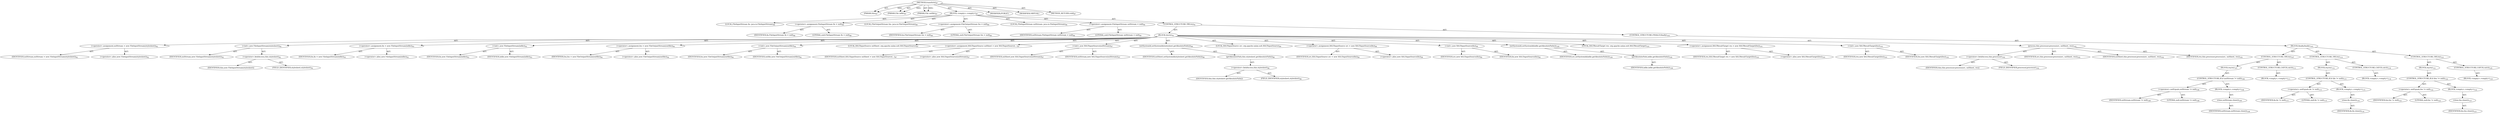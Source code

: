 digraph "transform" {  
"111669149698" [label = <(METHOD,transform)<SUB>87</SUB>> ]
"115964116995" [label = <(PARAM,this)<SUB>87</SUB>> ]
"115964116996" [label = <(PARAM,File infile)<SUB>87</SUB>> ]
"115964116997" [label = <(PARAM,File outfile)<SUB>87</SUB>> ]
"25769803778" [label = <(BLOCK,&lt;empty&gt;,&lt;empty&gt;)<SUB>87</SUB>> ]
"94489280512" [label = <(LOCAL,FileInputStream fis: java.io.FileInputStream)<SUB>88</SUB>> ]
"30064771077" [label = <(&lt;operator&gt;.assignment,FileInputStream fis = null)<SUB>88</SUB>> ]
"68719476740" [label = <(IDENTIFIER,fis,FileInputStream fis = null)<SUB>88</SUB>> ]
"90194313216" [label = <(LITERAL,null,FileInputStream fis = null)<SUB>88</SUB>> ]
"94489280513" [label = <(LOCAL,FileOutputStream fos: java.io.FileOutputStream)<SUB>89</SUB>> ]
"30064771078" [label = <(&lt;operator&gt;.assignment,FileOutputStream fos = null)<SUB>89</SUB>> ]
"68719476741" [label = <(IDENTIFIER,fos,FileOutputStream fos = null)<SUB>89</SUB>> ]
"90194313217" [label = <(LITERAL,null,FileOutputStream fos = null)<SUB>89</SUB>> ]
"94489280514" [label = <(LOCAL,FileInputStream xslStream: java.io.FileInputStream)<SUB>90</SUB>> ]
"30064771079" [label = <(&lt;operator&gt;.assignment,FileInputStream xslStream = null)<SUB>90</SUB>> ]
"68719476742" [label = <(IDENTIFIER,xslStream,FileInputStream xslStream = null)<SUB>90</SUB>> ]
"90194313218" [label = <(LITERAL,null,FileInputStream xslStream = null)<SUB>90</SUB>> ]
"47244640256" [label = <(CONTROL_STRUCTURE,TRY,try)<SUB>91</SUB>> ]
"25769803779" [label = <(BLOCK,try,try)<SUB>91</SUB>> ]
"30064771080" [label = <(&lt;operator&gt;.assignment,xslStream = new FileInputStream(stylesheet))<SUB>92</SUB>> ]
"68719476743" [label = <(IDENTIFIER,xslStream,xslStream = new FileInputStream(stylesheet))<SUB>92</SUB>> ]
"30064771081" [label = <(&lt;operator&gt;.alloc,new FileInputStream(stylesheet))<SUB>92</SUB>> ]
"30064771082" [label = <(&lt;init&gt;,new FileInputStream(stylesheet))<SUB>92</SUB>> ]
"68719476744" [label = <(IDENTIFIER,xslStream,new FileInputStream(stylesheet))<SUB>92</SUB>> ]
"30064771083" [label = <(&lt;operator&gt;.fieldAccess,this.stylesheet)<SUB>92</SUB>> ]
"68719476745" [label = <(IDENTIFIER,this,new FileInputStream(stylesheet))> ]
"55834574850" [label = <(FIELD_IDENTIFIER,stylesheet,stylesheet)<SUB>92</SUB>> ]
"30064771084" [label = <(&lt;operator&gt;.assignment,fis = new FileInputStream(infile))<SUB>93</SUB>> ]
"68719476746" [label = <(IDENTIFIER,fis,fis = new FileInputStream(infile))<SUB>93</SUB>> ]
"30064771085" [label = <(&lt;operator&gt;.alloc,new FileInputStream(infile))<SUB>93</SUB>> ]
"30064771086" [label = <(&lt;init&gt;,new FileInputStream(infile))<SUB>93</SUB>> ]
"68719476747" [label = <(IDENTIFIER,fis,new FileInputStream(infile))<SUB>93</SUB>> ]
"68719476748" [label = <(IDENTIFIER,infile,new FileInputStream(infile))<SUB>93</SUB>> ]
"30064771087" [label = <(&lt;operator&gt;.assignment,fos = new FileOutputStream(outfile))<SUB>94</SUB>> ]
"68719476749" [label = <(IDENTIFIER,fos,fos = new FileOutputStream(outfile))<SUB>94</SUB>> ]
"30064771088" [label = <(&lt;operator&gt;.alloc,new FileOutputStream(outfile))<SUB>94</SUB>> ]
"30064771089" [label = <(&lt;init&gt;,new FileOutputStream(outfile))<SUB>94</SUB>> ]
"68719476750" [label = <(IDENTIFIER,fos,new FileOutputStream(outfile))<SUB>94</SUB>> ]
"68719476751" [label = <(IDENTIFIER,outfile,new FileOutputStream(outfile))<SUB>94</SUB>> ]
"94489280515" [label = <(LOCAL,XSLTInputSource xslSheet: org.apache.xalan.xslt.XSLTInputSource)<SUB>97</SUB>> ]
"30064771090" [label = <(&lt;operator&gt;.assignment,XSLTInputSource xslSheet = new XSLTInputSource(...)<SUB>97</SUB>> ]
"68719476752" [label = <(IDENTIFIER,xslSheet,XSLTInputSource xslSheet = new XSLTInputSource(...)<SUB>97</SUB>> ]
"30064771091" [label = <(&lt;operator&gt;.alloc,new XSLTInputSource(xslStream))<SUB>97</SUB>> ]
"30064771092" [label = <(&lt;init&gt;,new XSLTInputSource(xslStream))<SUB>97</SUB>> ]
"68719476753" [label = <(IDENTIFIER,xslSheet,new XSLTInputSource(xslStream))<SUB>97</SUB>> ]
"68719476754" [label = <(IDENTIFIER,xslStream,new XSLTInputSource(xslStream))<SUB>97</SUB>> ]
"30064771093" [label = <(setSystemId,setSystemId(stylesheet.getAbsolutePath()))<SUB>98</SUB>> ]
"68719476755" [label = <(IDENTIFIER,xslSheet,setSystemId(stylesheet.getAbsolutePath()))<SUB>98</SUB>> ]
"30064771094" [label = <(getAbsolutePath,this.stylesheet.getAbsolutePath())<SUB>98</SUB>> ]
"30064771095" [label = <(&lt;operator&gt;.fieldAccess,this.stylesheet)<SUB>98</SUB>> ]
"68719476756" [label = <(IDENTIFIER,this,this.stylesheet.getAbsolutePath())> ]
"55834574851" [label = <(FIELD_IDENTIFIER,stylesheet,stylesheet)<SUB>98</SUB>> ]
"94489280516" [label = <(LOCAL,XSLTInputSource src: org.apache.xalan.xslt.XSLTInputSource)<SUB>99</SUB>> ]
"30064771096" [label = <(&lt;operator&gt;.assignment,XSLTInputSource src = new XSLTInputSource(fis))<SUB>99</SUB>> ]
"68719476757" [label = <(IDENTIFIER,src,XSLTInputSource src = new XSLTInputSource(fis))<SUB>99</SUB>> ]
"30064771097" [label = <(&lt;operator&gt;.alloc,new XSLTInputSource(fis))<SUB>99</SUB>> ]
"30064771098" [label = <(&lt;init&gt;,new XSLTInputSource(fis))<SUB>99</SUB>> ]
"68719476758" [label = <(IDENTIFIER,src,new XSLTInputSource(fis))<SUB>99</SUB>> ]
"68719476759" [label = <(IDENTIFIER,fis,new XSLTInputSource(fis))<SUB>99</SUB>> ]
"30064771099" [label = <(setSystemId,setSystemId(infile.getAbsolutePath()))<SUB>100</SUB>> ]
"68719476760" [label = <(IDENTIFIER,src,setSystemId(infile.getAbsolutePath()))<SUB>100</SUB>> ]
"30064771100" [label = <(getAbsolutePath,infile.getAbsolutePath())<SUB>100</SUB>> ]
"68719476761" [label = <(IDENTIFIER,infile,infile.getAbsolutePath())<SUB>100</SUB>> ]
"94489280517" [label = <(LOCAL,XSLTResultTarget res: org.apache.xalan.xslt.XSLTResultTarget)<SUB>101</SUB>> ]
"30064771101" [label = <(&lt;operator&gt;.assignment,XSLTResultTarget res = new XSLTResultTarget(fos))<SUB>101</SUB>> ]
"68719476762" [label = <(IDENTIFIER,res,XSLTResultTarget res = new XSLTResultTarget(fos))<SUB>101</SUB>> ]
"30064771102" [label = <(&lt;operator&gt;.alloc,new XSLTResultTarget(fos))<SUB>101</SUB>> ]
"30064771103" [label = <(&lt;init&gt;,new XSLTResultTarget(fos))<SUB>101</SUB>> ]
"68719476763" [label = <(IDENTIFIER,res,new XSLTResultTarget(fos))<SUB>101</SUB>> ]
"68719476764" [label = <(IDENTIFIER,fos,new XSLTResultTarget(fos))<SUB>101</SUB>> ]
"30064771104" [label = <(process,this.processor.process(src, xslSheet, res))<SUB>102</SUB>> ]
"30064771105" [label = <(&lt;operator&gt;.fieldAccess,this.processor)<SUB>102</SUB>> ]
"68719476765" [label = <(IDENTIFIER,this,this.processor.process(src, xslSheet, res))> ]
"55834574852" [label = <(FIELD_IDENTIFIER,processor,processor)<SUB>102</SUB>> ]
"68719476766" [label = <(IDENTIFIER,src,this.processor.process(src, xslSheet, res))<SUB>102</SUB>> ]
"68719476767" [label = <(IDENTIFIER,xslSheet,this.processor.process(src, xslSheet, res))<SUB>102</SUB>> ]
"68719476768" [label = <(IDENTIFIER,res,this.processor.process(src, xslSheet, res))<SUB>102</SUB>> ]
"47244640257" [label = <(CONTROL_STRUCTURE,FINALLY,finally)<SUB>103</SUB>> ]
"25769803780" [label = <(BLOCK,finally,finally)<SUB>103</SUB>> ]
"47244640258" [label = <(CONTROL_STRUCTURE,TRY,try)<SUB>107</SUB>> ]
"25769803781" [label = <(BLOCK,try,try)<SUB>107</SUB>> ]
"47244640259" [label = <(CONTROL_STRUCTURE,IF,if (xslStream != null))<SUB>108</SUB>> ]
"30064771106" [label = <(&lt;operator&gt;.notEquals,xslStream != null)<SUB>108</SUB>> ]
"68719476769" [label = <(IDENTIFIER,xslStream,xslStream != null)<SUB>108</SUB>> ]
"90194313219" [label = <(LITERAL,null,xslStream != null)<SUB>108</SUB>> ]
"25769803782" [label = <(BLOCK,&lt;empty&gt;,&lt;empty&gt;)<SUB>108</SUB>> ]
"30064771107" [label = <(close,xslStream.close())<SUB>109</SUB>> ]
"68719476770" [label = <(IDENTIFIER,xslStream,xslStream.close())<SUB>109</SUB>> ]
"47244640260" [label = <(CONTROL_STRUCTURE,CATCH,catch)<SUB>111</SUB>> ]
"25769803783" [label = <(BLOCK,&lt;empty&gt;,&lt;empty&gt;)<SUB>111</SUB>> ]
"47244640261" [label = <(CONTROL_STRUCTURE,TRY,try)<SUB>114</SUB>> ]
"25769803784" [label = <(BLOCK,try,try)<SUB>114</SUB>> ]
"47244640262" [label = <(CONTROL_STRUCTURE,IF,if (fis != null))<SUB>115</SUB>> ]
"30064771108" [label = <(&lt;operator&gt;.notEquals,fis != null)<SUB>115</SUB>> ]
"68719476771" [label = <(IDENTIFIER,fis,fis != null)<SUB>115</SUB>> ]
"90194313220" [label = <(LITERAL,null,fis != null)<SUB>115</SUB>> ]
"25769803785" [label = <(BLOCK,&lt;empty&gt;,&lt;empty&gt;)<SUB>115</SUB>> ]
"30064771109" [label = <(close,fis.close())<SUB>116</SUB>> ]
"68719476772" [label = <(IDENTIFIER,fis,fis.close())<SUB>116</SUB>> ]
"47244640263" [label = <(CONTROL_STRUCTURE,CATCH,catch)<SUB>118</SUB>> ]
"25769803786" [label = <(BLOCK,&lt;empty&gt;,&lt;empty&gt;)<SUB>118</SUB>> ]
"47244640264" [label = <(CONTROL_STRUCTURE,TRY,try)<SUB>121</SUB>> ]
"25769803787" [label = <(BLOCK,try,try)<SUB>121</SUB>> ]
"47244640265" [label = <(CONTROL_STRUCTURE,IF,if (fos != null))<SUB>122</SUB>> ]
"30064771110" [label = <(&lt;operator&gt;.notEquals,fos != null)<SUB>122</SUB>> ]
"68719476773" [label = <(IDENTIFIER,fos,fos != null)<SUB>122</SUB>> ]
"90194313221" [label = <(LITERAL,null,fos != null)<SUB>122</SUB>> ]
"25769803788" [label = <(BLOCK,&lt;empty&gt;,&lt;empty&gt;)<SUB>122</SUB>> ]
"30064771111" [label = <(close,fos.close())<SUB>123</SUB>> ]
"68719476774" [label = <(IDENTIFIER,fos,fos.close())<SUB>123</SUB>> ]
"47244640266" [label = <(CONTROL_STRUCTURE,CATCH,catch)<SUB>125</SUB>> ]
"25769803789" [label = <(BLOCK,&lt;empty&gt;,&lt;empty&gt;)<SUB>125</SUB>> ]
"133143986182" [label = <(MODIFIER,PUBLIC)> ]
"133143986183" [label = <(MODIFIER,VIRTUAL)> ]
"128849018882" [label = <(METHOD_RETURN,void)<SUB>87</SUB>> ]
  "111669149698" -> "115964116995"  [ label = "AST: "] 
  "111669149698" -> "115964116996"  [ label = "AST: "] 
  "111669149698" -> "115964116997"  [ label = "AST: "] 
  "111669149698" -> "25769803778"  [ label = "AST: "] 
  "111669149698" -> "133143986182"  [ label = "AST: "] 
  "111669149698" -> "133143986183"  [ label = "AST: "] 
  "111669149698" -> "128849018882"  [ label = "AST: "] 
  "25769803778" -> "94489280512"  [ label = "AST: "] 
  "25769803778" -> "30064771077"  [ label = "AST: "] 
  "25769803778" -> "94489280513"  [ label = "AST: "] 
  "25769803778" -> "30064771078"  [ label = "AST: "] 
  "25769803778" -> "94489280514"  [ label = "AST: "] 
  "25769803778" -> "30064771079"  [ label = "AST: "] 
  "25769803778" -> "47244640256"  [ label = "AST: "] 
  "30064771077" -> "68719476740"  [ label = "AST: "] 
  "30064771077" -> "90194313216"  [ label = "AST: "] 
  "30064771078" -> "68719476741"  [ label = "AST: "] 
  "30064771078" -> "90194313217"  [ label = "AST: "] 
  "30064771079" -> "68719476742"  [ label = "AST: "] 
  "30064771079" -> "90194313218"  [ label = "AST: "] 
  "47244640256" -> "25769803779"  [ label = "AST: "] 
  "47244640256" -> "47244640257"  [ label = "AST: "] 
  "25769803779" -> "30064771080"  [ label = "AST: "] 
  "25769803779" -> "30064771082"  [ label = "AST: "] 
  "25769803779" -> "30064771084"  [ label = "AST: "] 
  "25769803779" -> "30064771086"  [ label = "AST: "] 
  "25769803779" -> "30064771087"  [ label = "AST: "] 
  "25769803779" -> "30064771089"  [ label = "AST: "] 
  "25769803779" -> "94489280515"  [ label = "AST: "] 
  "25769803779" -> "30064771090"  [ label = "AST: "] 
  "25769803779" -> "30064771092"  [ label = "AST: "] 
  "25769803779" -> "30064771093"  [ label = "AST: "] 
  "25769803779" -> "94489280516"  [ label = "AST: "] 
  "25769803779" -> "30064771096"  [ label = "AST: "] 
  "25769803779" -> "30064771098"  [ label = "AST: "] 
  "25769803779" -> "30064771099"  [ label = "AST: "] 
  "25769803779" -> "94489280517"  [ label = "AST: "] 
  "25769803779" -> "30064771101"  [ label = "AST: "] 
  "25769803779" -> "30064771103"  [ label = "AST: "] 
  "25769803779" -> "30064771104"  [ label = "AST: "] 
  "30064771080" -> "68719476743"  [ label = "AST: "] 
  "30064771080" -> "30064771081"  [ label = "AST: "] 
  "30064771082" -> "68719476744"  [ label = "AST: "] 
  "30064771082" -> "30064771083"  [ label = "AST: "] 
  "30064771083" -> "68719476745"  [ label = "AST: "] 
  "30064771083" -> "55834574850"  [ label = "AST: "] 
  "30064771084" -> "68719476746"  [ label = "AST: "] 
  "30064771084" -> "30064771085"  [ label = "AST: "] 
  "30064771086" -> "68719476747"  [ label = "AST: "] 
  "30064771086" -> "68719476748"  [ label = "AST: "] 
  "30064771087" -> "68719476749"  [ label = "AST: "] 
  "30064771087" -> "30064771088"  [ label = "AST: "] 
  "30064771089" -> "68719476750"  [ label = "AST: "] 
  "30064771089" -> "68719476751"  [ label = "AST: "] 
  "30064771090" -> "68719476752"  [ label = "AST: "] 
  "30064771090" -> "30064771091"  [ label = "AST: "] 
  "30064771092" -> "68719476753"  [ label = "AST: "] 
  "30064771092" -> "68719476754"  [ label = "AST: "] 
  "30064771093" -> "68719476755"  [ label = "AST: "] 
  "30064771093" -> "30064771094"  [ label = "AST: "] 
  "30064771094" -> "30064771095"  [ label = "AST: "] 
  "30064771095" -> "68719476756"  [ label = "AST: "] 
  "30064771095" -> "55834574851"  [ label = "AST: "] 
  "30064771096" -> "68719476757"  [ label = "AST: "] 
  "30064771096" -> "30064771097"  [ label = "AST: "] 
  "30064771098" -> "68719476758"  [ label = "AST: "] 
  "30064771098" -> "68719476759"  [ label = "AST: "] 
  "30064771099" -> "68719476760"  [ label = "AST: "] 
  "30064771099" -> "30064771100"  [ label = "AST: "] 
  "30064771100" -> "68719476761"  [ label = "AST: "] 
  "30064771101" -> "68719476762"  [ label = "AST: "] 
  "30064771101" -> "30064771102"  [ label = "AST: "] 
  "30064771103" -> "68719476763"  [ label = "AST: "] 
  "30064771103" -> "68719476764"  [ label = "AST: "] 
  "30064771104" -> "30064771105"  [ label = "AST: "] 
  "30064771104" -> "68719476766"  [ label = "AST: "] 
  "30064771104" -> "68719476767"  [ label = "AST: "] 
  "30064771104" -> "68719476768"  [ label = "AST: "] 
  "30064771105" -> "68719476765"  [ label = "AST: "] 
  "30064771105" -> "55834574852"  [ label = "AST: "] 
  "47244640257" -> "25769803780"  [ label = "AST: "] 
  "25769803780" -> "47244640258"  [ label = "AST: "] 
  "25769803780" -> "47244640261"  [ label = "AST: "] 
  "25769803780" -> "47244640264"  [ label = "AST: "] 
  "47244640258" -> "25769803781"  [ label = "AST: "] 
  "47244640258" -> "47244640260"  [ label = "AST: "] 
  "25769803781" -> "47244640259"  [ label = "AST: "] 
  "47244640259" -> "30064771106"  [ label = "AST: "] 
  "47244640259" -> "25769803782"  [ label = "AST: "] 
  "30064771106" -> "68719476769"  [ label = "AST: "] 
  "30064771106" -> "90194313219"  [ label = "AST: "] 
  "25769803782" -> "30064771107"  [ label = "AST: "] 
  "30064771107" -> "68719476770"  [ label = "AST: "] 
  "47244640260" -> "25769803783"  [ label = "AST: "] 
  "47244640261" -> "25769803784"  [ label = "AST: "] 
  "47244640261" -> "47244640263"  [ label = "AST: "] 
  "25769803784" -> "47244640262"  [ label = "AST: "] 
  "47244640262" -> "30064771108"  [ label = "AST: "] 
  "47244640262" -> "25769803785"  [ label = "AST: "] 
  "30064771108" -> "68719476771"  [ label = "AST: "] 
  "30064771108" -> "90194313220"  [ label = "AST: "] 
  "25769803785" -> "30064771109"  [ label = "AST: "] 
  "30064771109" -> "68719476772"  [ label = "AST: "] 
  "47244640263" -> "25769803786"  [ label = "AST: "] 
  "47244640264" -> "25769803787"  [ label = "AST: "] 
  "47244640264" -> "47244640266"  [ label = "AST: "] 
  "25769803787" -> "47244640265"  [ label = "AST: "] 
  "47244640265" -> "30064771110"  [ label = "AST: "] 
  "47244640265" -> "25769803788"  [ label = "AST: "] 
  "30064771110" -> "68719476773"  [ label = "AST: "] 
  "30064771110" -> "90194313221"  [ label = "AST: "] 
  "25769803788" -> "30064771111"  [ label = "AST: "] 
  "30064771111" -> "68719476774"  [ label = "AST: "] 
  "47244640266" -> "25769803789"  [ label = "AST: "] 
  "111669149698" -> "115964116995"  [ label = "DDG: "] 
  "111669149698" -> "115964116996"  [ label = "DDG: "] 
  "111669149698" -> "115964116997"  [ label = "DDG: "] 
}
